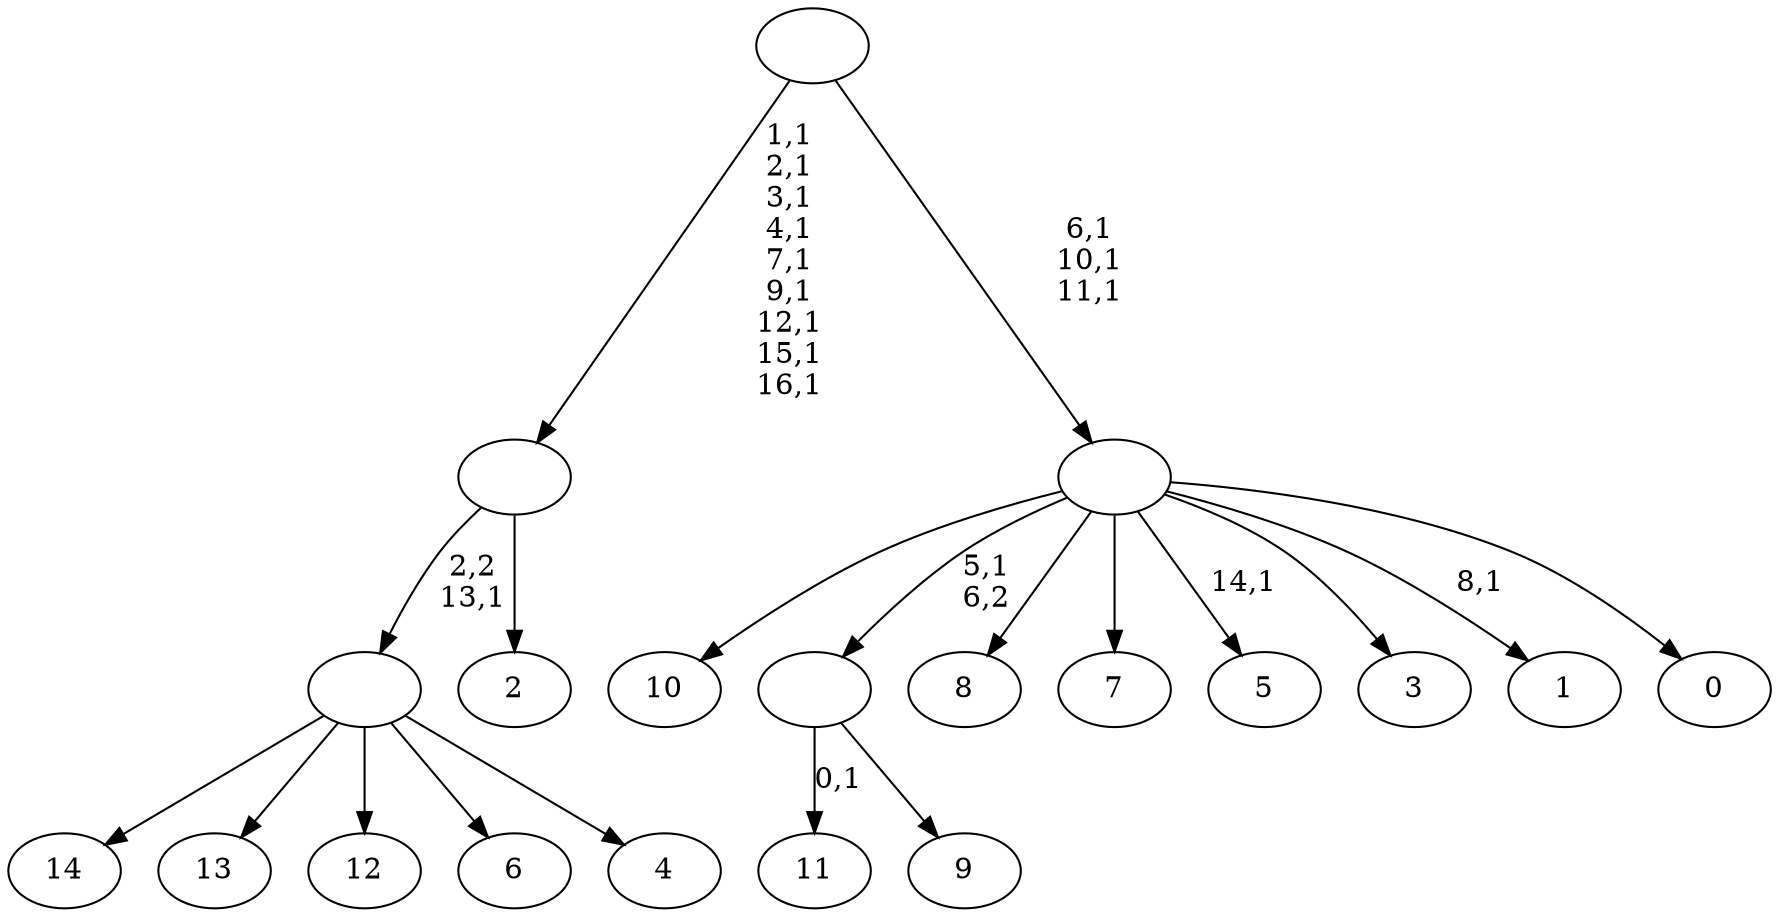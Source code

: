 digraph T {
	32 [label="14"]
	31 [label="13"]
	30 [label="12"]
	29 [label="11"]
	27 [label="10"]
	26 [label="9"]
	25 [label=""]
	24 [label="8"]
	23 [label="7"]
	22 [label="6"]
	21 [label="5"]
	19 [label="4"]
	18 [label=""]
	17 [label="3"]
	16 [label="2"]
	15 [label=""]
	6 [label="1"]
	4 [label="0"]
	3 [label=""]
	0 [label=""]
	25 -> 29 [label="0,1"]
	25 -> 26 [label=""]
	18 -> 32 [label=""]
	18 -> 31 [label=""]
	18 -> 30 [label=""]
	18 -> 22 [label=""]
	18 -> 19 [label=""]
	15 -> 18 [label="2,2\n13,1"]
	15 -> 16 [label=""]
	3 -> 6 [label="8,1"]
	3 -> 21 [label="14,1"]
	3 -> 27 [label=""]
	3 -> 25 [label="5,1\n6,2"]
	3 -> 24 [label=""]
	3 -> 23 [label=""]
	3 -> 17 [label=""]
	3 -> 4 [label=""]
	0 -> 3 [label="6,1\n10,1\n11,1"]
	0 -> 15 [label="1,1\n2,1\n3,1\n4,1\n7,1\n9,1\n12,1\n15,1\n16,1"]
}
